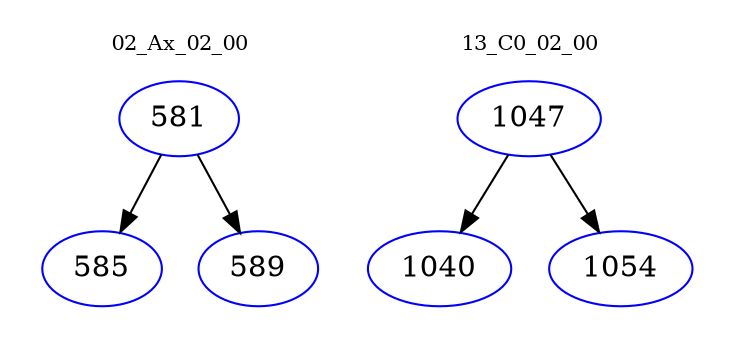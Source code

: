 digraph{
subgraph cluster_0 {
color = white
label = "02_Ax_02_00";
fontsize=10;
T0_581 [label="581", color="blue"]
T0_581 -> T0_585 [color="black"]
T0_585 [label="585", color="blue"]
T0_581 -> T0_589 [color="black"]
T0_589 [label="589", color="blue"]
}
subgraph cluster_1 {
color = white
label = "13_C0_02_00";
fontsize=10;
T1_1047 [label="1047", color="blue"]
T1_1047 -> T1_1040 [color="black"]
T1_1040 [label="1040", color="blue"]
T1_1047 -> T1_1054 [color="black"]
T1_1054 [label="1054", color="blue"]
}
}

